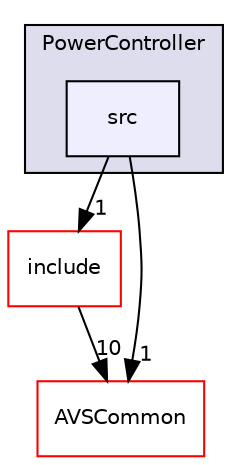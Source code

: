 digraph "/workplace/avs-device-sdk/CapabilityAgents/PowerController/src" {
  compound=true
  node [ fontsize="10", fontname="Helvetica"];
  edge [ labelfontsize="10", labelfontname="Helvetica"];
  subgraph clusterdir_32f5978b09742a25fd0ec6ffcbf8c09b {
    graph [ bgcolor="#ddddee", pencolor="black", label="PowerController" fontname="Helvetica", fontsize="10", URL="dir_32f5978b09742a25fd0ec6ffcbf8c09b.html"]
  dir_4b5c6d815351d1c84cb6f2c040ee433c [shape=box, label="src", style="filled", fillcolor="#eeeeff", pencolor="black", URL="dir_4b5c6d815351d1c84cb6f2c040ee433c.html"];
  }
  dir_5373cc4a2a660f7130b6ded797fc2fed [shape=box label="include" fillcolor="white" style="filled" color="red" URL="dir_5373cc4a2a660f7130b6ded797fc2fed.html"];
  dir_13e65effb2bde530b17b3d5eefcd0266 [shape=box label="AVSCommon" fillcolor="white" style="filled" color="red" URL="dir_13e65effb2bde530b17b3d5eefcd0266.html"];
  dir_4b5c6d815351d1c84cb6f2c040ee433c->dir_5373cc4a2a660f7130b6ded797fc2fed [headlabel="1", labeldistance=1.5 headhref="dir_000397_000395.html"];
  dir_4b5c6d815351d1c84cb6f2c040ee433c->dir_13e65effb2bde530b17b3d5eefcd0266 [headlabel="1", labeldistance=1.5 headhref="dir_000397_000017.html"];
  dir_5373cc4a2a660f7130b6ded797fc2fed->dir_13e65effb2bde530b17b3d5eefcd0266 [headlabel="10", labeldistance=1.5 headhref="dir_000395_000017.html"];
}
